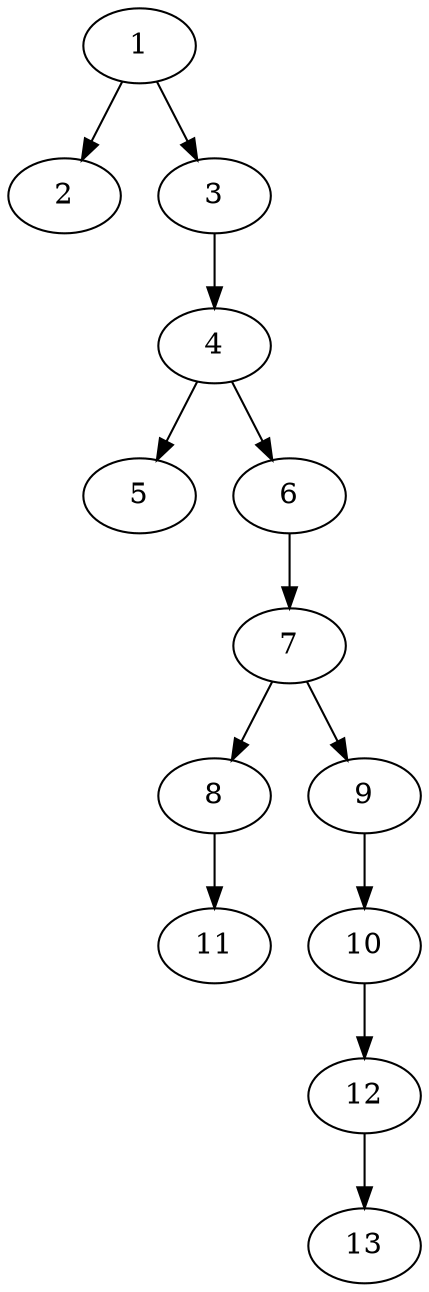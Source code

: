 // DAG (tier=1-easy, mode=compute, n=13, ccr=0.281, fat=0.407, density=0.328, regular=0.681, jump=0.099, mindata=262144, maxdata=2097152)
// DAG automatically generated by daggen at Sun Aug 24 16:33:32 2025
// /home/ermia/Project/Environments/daggen/bin/daggen --dot --ccr 0.281 --fat 0.407 --regular 0.681 --density 0.328 --jump 0.099 --mindata 262144 --maxdata 2097152 -n 13 
digraph G {
  1 [size="6701576060929456", alpha="0.13", expect_size="3350788030464728"]
  1 -> 2 [size ="10579116818432"]
  1 -> 3 [size ="10579116818432"]
  2 [size="443985399119872000", alpha="0.00", expect_size="221992699559936000"]
  3 [size="39879806921107", alpha="0.15", expect_size="19939903460553"]
  3 -> 4 [size ="1782755360768"]
  4 [size="35471162957129", alpha="0.20", expect_size="17735581478564"]
  4 -> 5 [size ="1230516518912"]
  4 -> 6 [size ="1230516518912"]
  5 [size="1090153483522104", alpha="0.06", expect_size="545076741761052"]
  6 [size="17848551958250162", alpha="0.14", expect_size="8924275979125081"]
  6 -> 7 [size ="30123701043200"]
  7 [size="119490973410525184", alpha="0.01", expect_size="59745486705262592"]
  7 -> 8 [size ="1940796735488"]
  7 -> 9 [size ="1940796735488"]
  8 [size="6820603710398267392", alpha="0.07", expect_size="3410301855199133696"]
  8 -> 11 [size ="28772120133632"]
  9 [size="206265839823880192", alpha="0.09", expect_size="103132919911940096"]
  9 -> 10 [size ="2792810872832"]
  10 [size="6676358560474878", alpha="0.09", expect_size="3338179280237439"]
  10 -> 12 [size ="6233104842752"]
  11 [size="2509069195455496192", alpha="0.13", expect_size="1254534597727748096"]
  12 [size="259531047098108", alpha="0.01", expect_size="129765523549054"]
  12 -> 13 [size ="5328519299072"]
  13 [size="11437160028405376", alpha="0.08", expect_size="5718580014202688"]
}